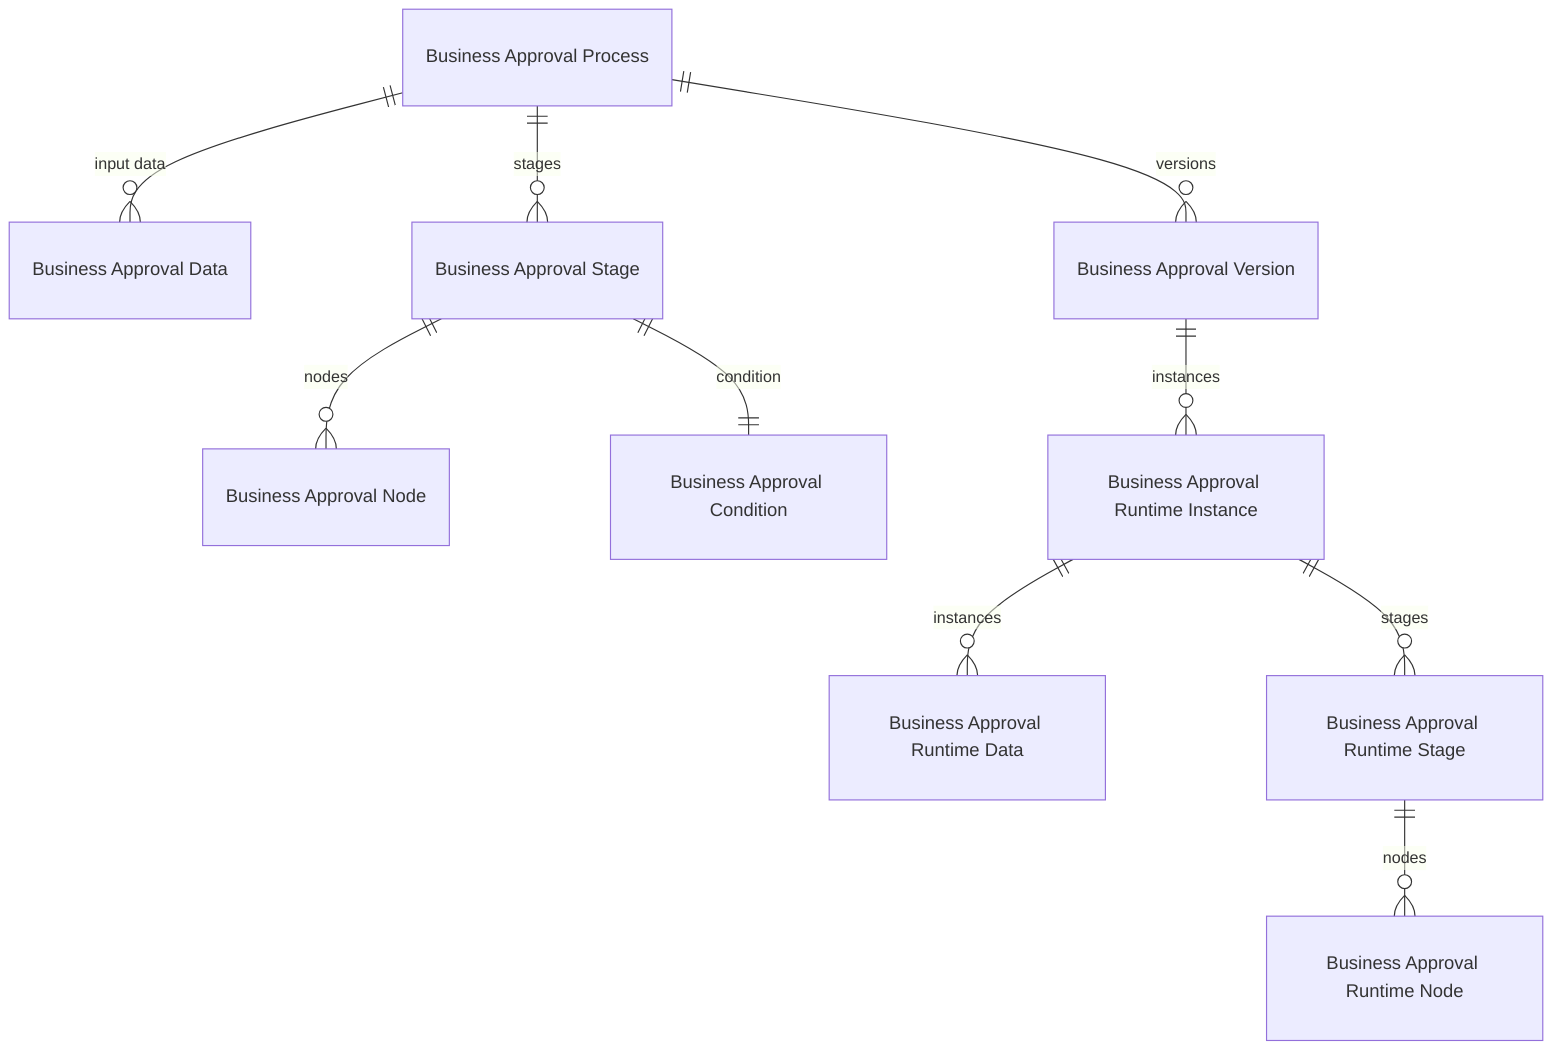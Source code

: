 erDiagram
    "Business Approval Process" ||--o{ "Business Approval Data" : "input data"
    "Business Approval Process" ||--o{ "Business Approval Stage" : stages
    "Business Approval Stage" ||--o{ "Business Approval Node" : nodes
    "Business Approval Stage" ||--1 "Business Approval Condition" : condition
    "Business Approval Process" ||--o{ "Business Approval Version" : versions
    "Business Approval Version" ||--o{ "Business Approval Runtime Instance" : instances
    "Business Approval Runtime Instance" ||--o{ "Business Approval Runtime Data" : instances
    "Business Approval Runtime Instance" ||--o{ "Business Approval Runtime Stage" : stages
    "Business Approval Runtime Stage" ||--o{ "Business Approval Runtime Node" : nodes
